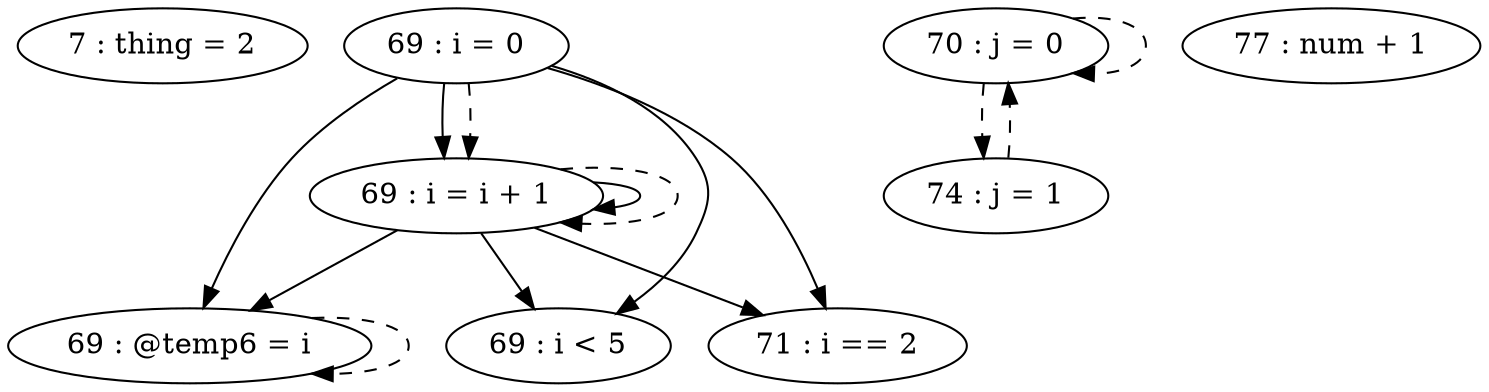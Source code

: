 digraph G {
"7 : thing = 2"
"69 : i = 0"
"69 : i = 0" -> "69 : i = i + 1"
"69 : i = 0" -> "69 : @temp6 = i"
"69 : i = 0" -> "69 : i < 5"
"69 : i = 0" -> "71 : i == 2"
"69 : i = 0" -> "69 : i = i + 1" [style=dashed]
"69 : i < 5"
"70 : j = 0"
"70 : j = 0" -> "70 : j = 0" [style=dashed]
"70 : j = 0" -> "74 : j = 1" [style=dashed]
"71 : i == 2"
"77 : num + 1"
"74 : j = 1"
"74 : j = 1" -> "70 : j = 0" [style=dashed]
"69 : @temp6 = i"
"69 : @temp6 = i" -> "69 : @temp6 = i" [style=dashed]
"69 : i = i + 1"
"69 : i = i + 1" -> "69 : i = i + 1"
"69 : i = i + 1" -> "69 : @temp6 = i"
"69 : i = i + 1" -> "69 : i < 5"
"69 : i = i + 1" -> "71 : i == 2"
"69 : i = i + 1" -> "69 : i = i + 1" [style=dashed]
}
